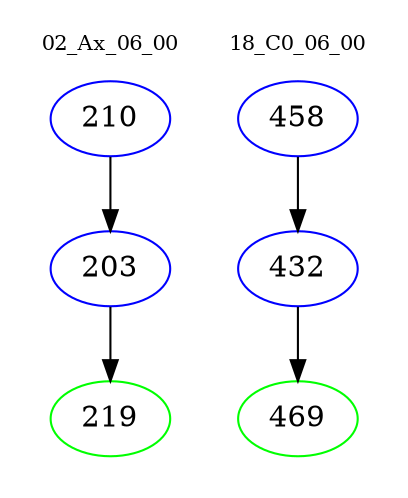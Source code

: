 digraph{
subgraph cluster_0 {
color = white
label = "02_Ax_06_00";
fontsize=10;
T0_210 [label="210", color="blue"]
T0_210 -> T0_203 [color="black"]
T0_203 [label="203", color="blue"]
T0_203 -> T0_219 [color="black"]
T0_219 [label="219", color="green"]
}
subgraph cluster_1 {
color = white
label = "18_C0_06_00";
fontsize=10;
T1_458 [label="458", color="blue"]
T1_458 -> T1_432 [color="black"]
T1_432 [label="432", color="blue"]
T1_432 -> T1_469 [color="black"]
T1_469 [label="469", color="green"]
}
}
